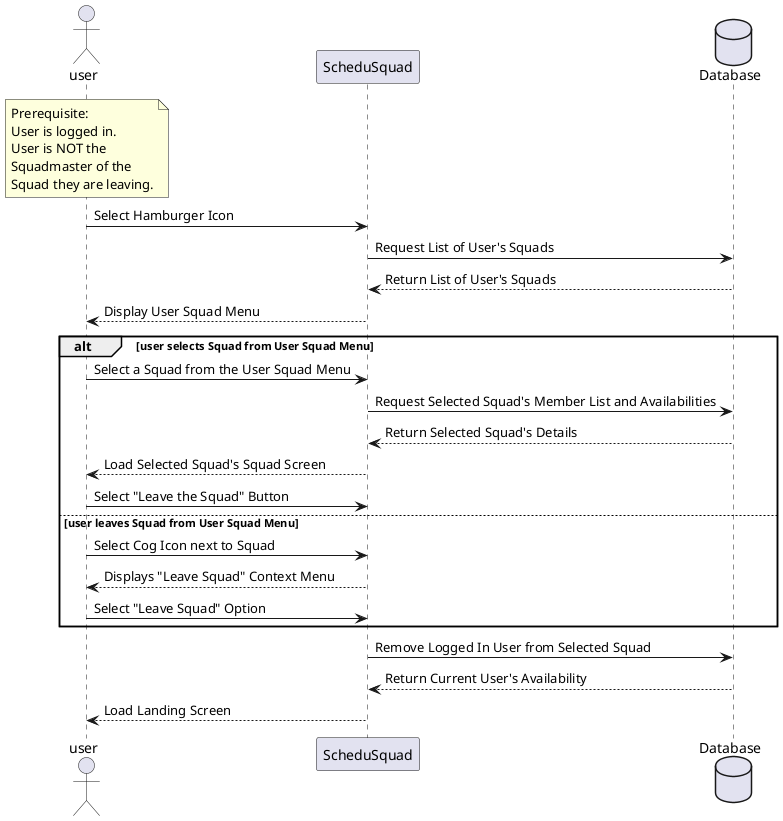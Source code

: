 @startuml Leave Squad
actor user
participant ScheduSquad as app
database Database as db

note over user
Prerequisite:
User is logged in.
User is NOT the
Squadmaster of the
Squad they are leaving.
end note

user -> app : Select Hamburger Icon
app -> db : Request List of User's Squads
db --> app : Return List of User's Squads
app --> user : Display User Squad Menu
alt user selects Squad from User Squad Menu
    user -> app : Select a Squad from the User Squad Menu
    app -> db : Request Selected Squad's Member List and Availabilities
    db --> app : Return Selected Squad's Details
    app --> user : Load Selected Squad's Squad Screen
    user -> app : Select "Leave the Squad" Button
else user leaves Squad from User Squad Menu
    user -> app : Select Cog Icon next to Squad
    app --> user : Displays "Leave Squad" Context Menu
    user -> app : Select "Leave Squad" Option 
end

app -> db : Remove Logged In User from Selected Squad
db --> app : Return Current User's Availability
app --> user : Load Landing Screen

@enduml